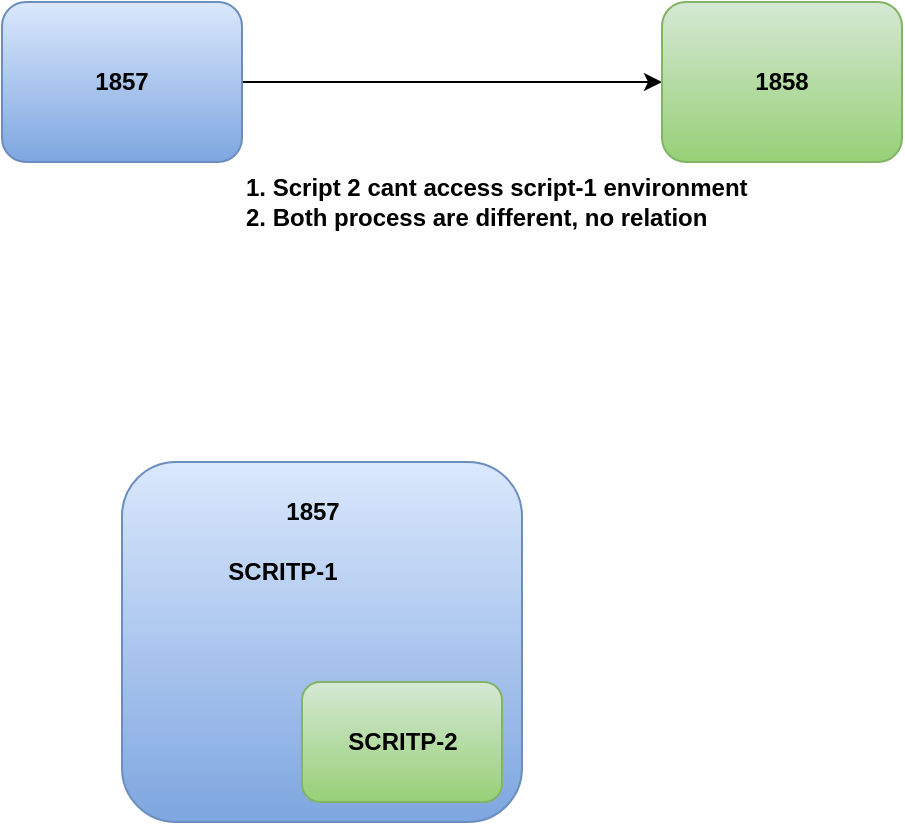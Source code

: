 <mxfile version="28.2.5">
  <diagram name="Page-1" id="1YpvrtoWXmNAr3eCMFMt">
    <mxGraphModel dx="850" dy="537" grid="1" gridSize="10" guides="1" tooltips="1" connect="1" arrows="1" fold="1" page="1" pageScale="1" pageWidth="850" pageHeight="1100" math="0" shadow="0">
      <root>
        <mxCell id="0" />
        <mxCell id="1" parent="0" />
        <mxCell id="bR3CjSxH3y0yfYeL3MuO-3" style="edgeStyle=orthogonalEdgeStyle;rounded=0;orthogonalLoop=1;jettySize=auto;html=1;entryX=0;entryY=0.5;entryDx=0;entryDy=0;" edge="1" parent="1" source="bR3CjSxH3y0yfYeL3MuO-1" target="bR3CjSxH3y0yfYeL3MuO-2">
          <mxGeometry relative="1" as="geometry" />
        </mxCell>
        <mxCell id="bR3CjSxH3y0yfYeL3MuO-1" value="&lt;b&gt;1857&lt;/b&gt;" style="rounded=1;whiteSpace=wrap;html=1;fillColor=#dae8fc;strokeColor=#6c8ebf;gradientColor=#7ea6e0;" vertex="1" parent="1">
          <mxGeometry x="80" y="120" width="120" height="80" as="geometry" />
        </mxCell>
        <mxCell id="bR3CjSxH3y0yfYeL3MuO-2" value="&lt;b&gt;1858&lt;/b&gt;" style="rounded=1;whiteSpace=wrap;html=1;fillColor=#d5e8d4;strokeColor=#82b366;gradientColor=#97d077;" vertex="1" parent="1">
          <mxGeometry x="410" y="120" width="120" height="80" as="geometry" />
        </mxCell>
        <mxCell id="bR3CjSxH3y0yfYeL3MuO-4" value="&lt;b&gt;1. Script 2 cant access script-1 environment&lt;/b&gt;&lt;div&gt;&lt;b&gt;2. Both process are different, no relation&lt;/b&gt;&lt;/div&gt;" style="text;html=1;align=left;verticalAlign=middle;resizable=0;points=[];autosize=1;strokeColor=none;fillColor=none;" vertex="1" parent="1">
          <mxGeometry x="200" y="200" width="270" height="40" as="geometry" />
        </mxCell>
        <mxCell id="bR3CjSxH3y0yfYeL3MuO-5" value="" style="rounded=1;whiteSpace=wrap;html=1;fillColor=#dae8fc;strokeColor=#6c8ebf;gradientColor=#7ea6e0;" vertex="1" parent="1">
          <mxGeometry x="140" y="350" width="200" height="180" as="geometry" />
        </mxCell>
        <mxCell id="bR3CjSxH3y0yfYeL3MuO-6" value="" style="rounded=1;whiteSpace=wrap;html=1;fillColor=#d5e8d4;strokeColor=#82b366;gradientColor=#97d077;" vertex="1" parent="1">
          <mxGeometry x="230" y="460" width="100" height="60" as="geometry" />
        </mxCell>
        <mxCell id="bR3CjSxH3y0yfYeL3MuO-7" value="&lt;b&gt;1857&lt;/b&gt;" style="text;html=1;align=center;verticalAlign=middle;resizable=0;points=[];autosize=1;strokeColor=none;fillColor=none;" vertex="1" parent="1">
          <mxGeometry x="210" y="360" width="50" height="30" as="geometry" />
        </mxCell>
        <mxCell id="bR3CjSxH3y0yfYeL3MuO-8" value="&lt;b&gt;SCRITP-1&lt;/b&gt;" style="text;html=1;align=center;verticalAlign=middle;resizable=0;points=[];autosize=1;strokeColor=none;fillColor=none;" vertex="1" parent="1">
          <mxGeometry x="180" y="390" width="80" height="30" as="geometry" />
        </mxCell>
        <mxCell id="bR3CjSxH3y0yfYeL3MuO-9" value="&lt;b&gt;SCRITP-2&lt;/b&gt;" style="text;html=1;align=center;verticalAlign=middle;resizable=0;points=[];autosize=1;strokeColor=none;fillColor=none;" vertex="1" parent="1">
          <mxGeometry x="240" y="475" width="80" height="30" as="geometry" />
        </mxCell>
      </root>
    </mxGraphModel>
  </diagram>
</mxfile>
